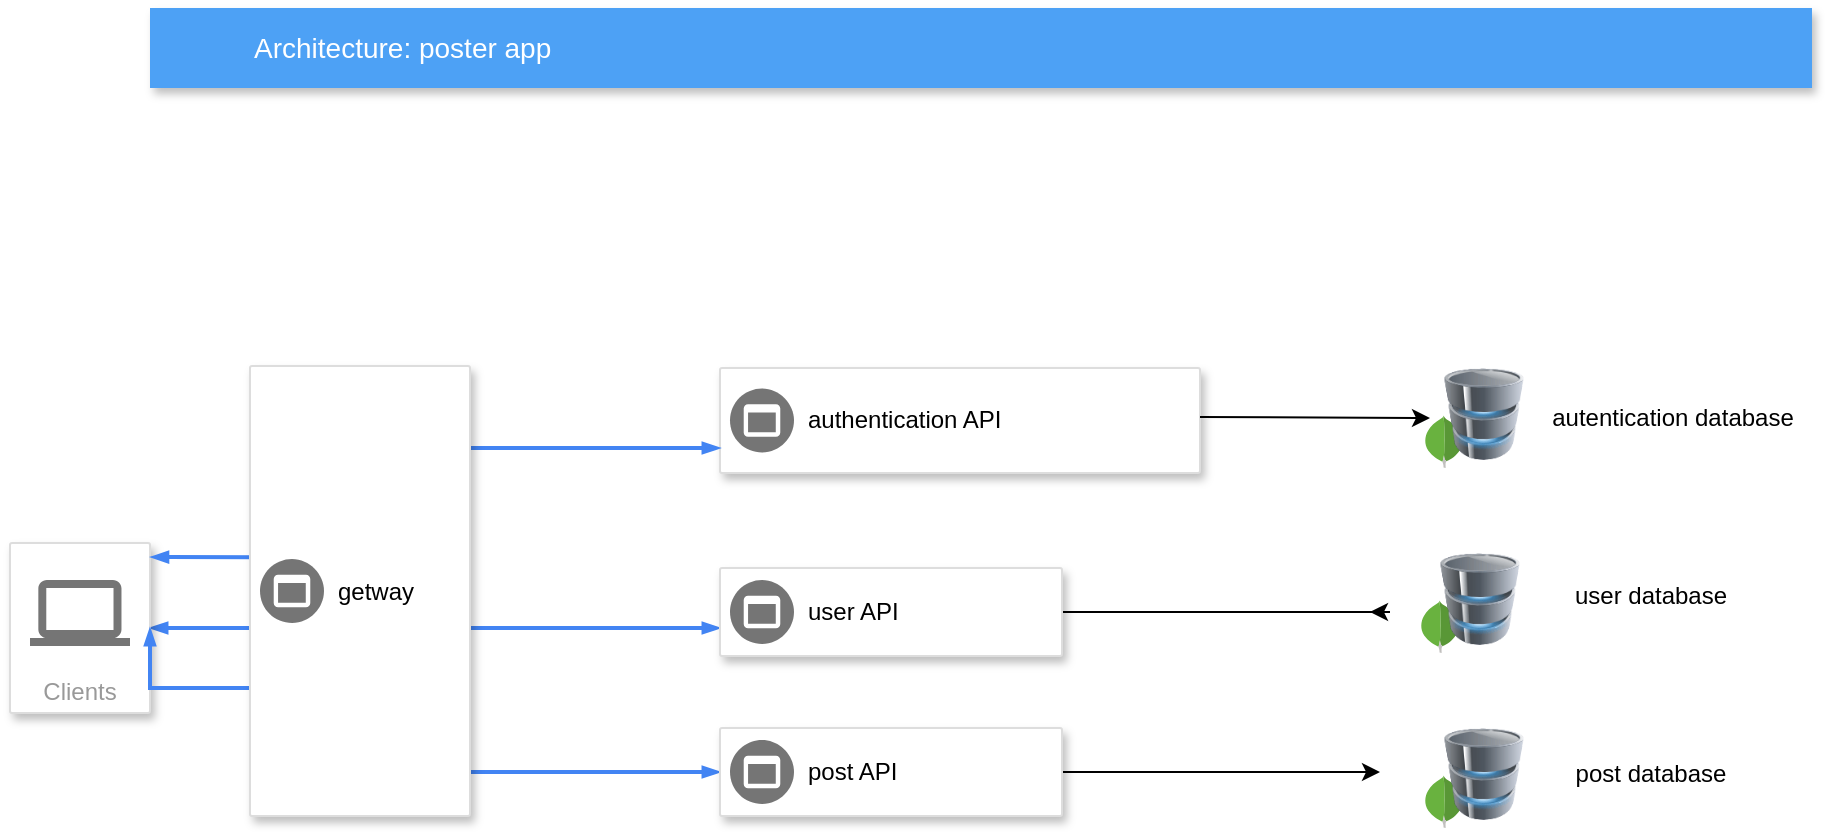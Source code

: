 <mxfile>
    <diagram id="f106602c-feb2-e66a-4537-3a34d633f6aa" name="Page-1">
        <mxGraphModel dx="949" dy="424" grid="1" gridSize="10" guides="1" tooltips="1" connect="1" arrows="1" fold="1" page="1" pageScale="1" pageWidth="1169" pageHeight="827" background="none" math="0" shadow="0">
            <root>
                <mxCell id="0"/>
                <mxCell id="1" parent="0"/>
                <mxCell id="2" value="Architecture: poster app" style="fillColor=#4DA1F5;strokeColor=none;shadow=1;gradientColor=none;fontSize=14;align=left;spacingLeft=50;fontColor=#ffffff;html=1;" parent="1" vertex="1">
                    <mxGeometry x="190" y="20" width="831" height="40" as="geometry"/>
                </mxCell>
                <mxCell id="507" style="edgeStyle=orthogonalEdgeStyle;rounded=0;html=1;labelBackgroundColor=none;startArrow=blockThin;startFill=1;endArrow=blockThin;endFill=1;jettySize=auto;orthogonalLoop=1;strokeColor=#4284F3;strokeWidth=2;fontSize=10;fontColor=#999999;align=center;dashed=0;endSize=4;startSize=4;" parent="1" source="495" target="497" edge="1">
                    <mxGeometry relative="1" as="geometry">
                        <Array as="points">
                            <mxPoint x="310" y="330"/>
                            <mxPoint x="310" y="330"/>
                        </Array>
                    </mxGeometry>
                </mxCell>
                <mxCell id="495" value="Clients" style="strokeColor=#dddddd;fillColor=#ffffff;shadow=1;strokeWidth=1;rounded=1;absoluteArcSize=1;arcSize=2;labelPosition=center;verticalLabelPosition=middle;align=center;verticalAlign=bottom;spacingLeft=0;fontColor=#999999;fontSize=12;whiteSpace=wrap;spacingBottom=2;html=1;" parent="1" vertex="1">
                    <mxGeometry x="120" y="287.5" width="70" height="85" as="geometry"/>
                </mxCell>
                <mxCell id="496" value="" style="dashed=0;connectable=0;html=1;fillColor=#757575;strokeColor=none;shape=mxgraph.gcp2.laptop;part=1;" parent="495" vertex="1">
                    <mxGeometry x="0.5" width="50" height="33" relative="1" as="geometry">
                        <mxPoint x="-25" y="18.5" as="offset"/>
                    </mxGeometry>
                </mxCell>
                <mxCell id="509" style="edgeStyle=orthogonalEdgeStyle;rounded=0;html=1;labelBackgroundColor=none;startArrow=blockThin;startFill=1;endArrow=blockThin;endFill=1;jettySize=auto;orthogonalLoop=1;strokeColor=#4284F3;strokeWidth=2;fontSize=10;fontColor=#999999;align=center;dashed=0;endSize=4;startSize=4;exitX=1;exitY=0.5;exitDx=0;exitDy=0;entryX=0;entryY=0.5;entryDx=0;entryDy=0;" parent="1" source="495" target="FR1XyxJ5QNdVu9Rfvc06-522" edge="1">
                    <mxGeometry relative="1" as="geometry">
                        <mxPoint x="350" y="240" as="targetPoint"/>
                        <Array as="points">
                            <mxPoint x="190" y="360"/>
                            <mxPoint x="340" y="360"/>
                            <mxPoint x="340" y="402"/>
                        </Array>
                    </mxGeometry>
                </mxCell>
                <mxCell id="FR1XyxJ5QNdVu9Rfvc06-528" value="" style="edgeStyle=orthogonalEdgeStyle;rounded=0;orthogonalLoop=1;jettySize=auto;html=1;" parent="1" source="497" edge="1">
                    <mxGeometry relative="1" as="geometry">
                        <mxPoint x="800" y="322" as="targetPoint"/>
                        <Array as="points">
                            <mxPoint x="810" y="322"/>
                        </Array>
                    </mxGeometry>
                </mxCell>
                <mxCell id="497" value="" style="strokeColor=#dddddd;fillColor=#ffffff;shadow=1;strokeWidth=1;rounded=1;absoluteArcSize=1;arcSize=2;fontSize=10;fontColor=#999999;align=left;html=1;" parent="1" vertex="1">
                    <mxGeometry x="475" y="300" width="171" height="44" as="geometry"/>
                </mxCell>
                <mxCell id="498" value="user API" style="dashed=0;connectable=0;html=1;fillColor=#757575;strokeColor=none;shape=mxgraph.gcp2.frontend_platform_services;part=1;labelPosition=right;verticalLabelPosition=middle;align=left;verticalAlign=middle;spacingLeft=5;fontColor=#000000;fontSize=12;" parent="497" vertex="1">
                    <mxGeometry y="0.5" width="32" height="32" relative="1" as="geometry">
                        <mxPoint x="5" y="-16" as="offset"/>
                    </mxGeometry>
                </mxCell>
                <mxCell id="FR1XyxJ5QNdVu9Rfvc06-516" value="" style="strokeColor=#dddddd;fillColor=#ffffff;shadow=1;strokeWidth=1;rounded=1;absoluteArcSize=1;arcSize=2;fontSize=10;fontColor=#999999;align=left;html=1;" parent="1" vertex="1">
                    <mxGeometry x="475" y="200" width="240" height="52.5" as="geometry"/>
                </mxCell>
                <mxCell id="FR1XyxJ5QNdVu9Rfvc06-517" value="authentication API" style="dashed=0;connectable=0;html=1;fillColor=#757575;strokeColor=none;shape=mxgraph.gcp2.frontend_platform_services;part=1;labelPosition=right;verticalLabelPosition=middle;align=left;verticalAlign=middle;spacingLeft=5;fontColor=#000000;fontSize=12;" parent="FR1XyxJ5QNdVu9Rfvc06-516" vertex="1">
                    <mxGeometry y="0.5" width="32" height="32" relative="1" as="geometry">
                        <mxPoint x="5" y="-16" as="offset"/>
                    </mxGeometry>
                </mxCell>
                <mxCell id="FR1XyxJ5QNdVu9Rfvc06-518" value="dwt" style="edgeStyle=orthogonalEdgeStyle;rounded=0;html=1;labelBackgroundColor=none;startArrow=blockThin;startFill=1;endArrow=blockThin;endFill=1;jettySize=auto;orthogonalLoop=1;strokeColor=#4284F3;strokeWidth=2;fontSize=10;fontColor=#999999;align=center;dashed=0;endSize=4;startSize=4;exitX=1.006;exitY=0.083;exitDx=0;exitDy=0;exitPerimeter=0;" parent="1" source="495" target="FR1XyxJ5QNdVu9Rfvc06-516" edge="1">
                    <mxGeometry relative="1" as="geometry">
                        <mxPoint x="210" y="292" as="sourcePoint"/>
                        <mxPoint x="350" y="100" as="targetPoint"/>
                        <Array as="points">
                            <mxPoint x="340" y="295"/>
                            <mxPoint x="340" y="240"/>
                        </Array>
                    </mxGeometry>
                </mxCell>
                <mxCell id="FR1XyxJ5QNdVu9Rfvc06-530" value="" style="edgeStyle=orthogonalEdgeStyle;rounded=0;orthogonalLoop=1;jettySize=auto;html=1;" parent="1" source="FR1XyxJ5QNdVu9Rfvc06-522" edge="1">
                    <mxGeometry relative="1" as="geometry">
                        <mxPoint x="805" y="402" as="targetPoint"/>
                        <Array as="points">
                            <mxPoint x="800" y="402"/>
                            <mxPoint x="800" y="402"/>
                        </Array>
                    </mxGeometry>
                </mxCell>
                <mxCell id="FR1XyxJ5QNdVu9Rfvc06-522" value="" style="strokeColor=#dddddd;fillColor=#ffffff;shadow=1;strokeWidth=1;rounded=1;absoluteArcSize=1;arcSize=2;fontSize=10;fontColor=#999999;align=left;html=1;" parent="1" vertex="1">
                    <mxGeometry x="475" y="380" width="171" height="44" as="geometry"/>
                </mxCell>
                <mxCell id="FR1XyxJ5QNdVu9Rfvc06-523" value="post API" style="dashed=0;connectable=0;html=1;fillColor=#757575;strokeColor=none;shape=mxgraph.gcp2.frontend_platform_services;part=1;labelPosition=right;verticalLabelPosition=middle;align=left;verticalAlign=middle;spacingLeft=5;fontColor=#000000;fontSize=12;" parent="FR1XyxJ5QNdVu9Rfvc06-522" vertex="1">
                    <mxGeometry y="0.5" width="32" height="32" relative="1" as="geometry">
                        <mxPoint x="5" y="-16" as="offset"/>
                    </mxGeometry>
                </mxCell>
                <mxCell id="FR1XyxJ5QNdVu9Rfvc06-541" value="user database" style="text;html=1;align=center;verticalAlign=middle;resizable=0;points=[];autosize=1;strokeColor=none;fillColor=none;" parent="1" vertex="1">
                    <mxGeometry x="895" y="303.5" width="90" height="20" as="geometry"/>
                </mxCell>
                <mxCell id="FR1XyxJ5QNdVu9Rfvc06-542" value="post database" style="text;html=1;align=center;verticalAlign=middle;resizable=0;points=[];autosize=1;strokeColor=none;fillColor=none;" parent="1" vertex="1">
                    <mxGeometry x="895" y="393" width="90" height="20" as="geometry"/>
                </mxCell>
                <mxCell id="FR1XyxJ5QNdVu9Rfvc06-546" value="" style="group" parent="1" vertex="1" connectable="0">
                    <mxGeometry x="827" y="380" width="50" height="50" as="geometry"/>
                </mxCell>
                <mxCell id="FR1XyxJ5QNdVu9Rfvc06-537" value="" style="dashed=0;outlineConnect=0;html=1;align=center;labelPosition=center;verticalLabelPosition=bottom;verticalAlign=top;shape=mxgraph.weblogos.mongodb" parent="FR1XyxJ5QNdVu9Rfvc06-546" vertex="1">
                    <mxGeometry y="23.8" width="20" height="26.2" as="geometry"/>
                </mxCell>
                <mxCell id="FR1XyxJ5QNdVu9Rfvc06-538" value="" style="image;html=1;image=img/lib/clip_art/computers/Database_128x128.png" parent="FR1XyxJ5QNdVu9Rfvc06-546" vertex="1">
                    <mxGeometry x="10" width="40" height="46" as="geometry"/>
                </mxCell>
                <mxCell id="FR1XyxJ5QNdVu9Rfvc06-547" value="" style="group" parent="1" vertex="1" connectable="0">
                    <mxGeometry x="825" y="292.5" width="50" height="50" as="geometry"/>
                </mxCell>
                <mxCell id="FR1XyxJ5QNdVu9Rfvc06-535" value="" style="dashed=0;outlineConnect=0;html=1;align=center;labelPosition=center;verticalLabelPosition=bottom;verticalAlign=top;shape=mxgraph.weblogos.mongodb" parent="FR1XyxJ5QNdVu9Rfvc06-547" vertex="1">
                    <mxGeometry y="23.8" width="20" height="26.2" as="geometry"/>
                </mxCell>
                <mxCell id="FR1XyxJ5QNdVu9Rfvc06-536" value="" style="image;html=1;image=img/lib/clip_art/computers/Database_128x128.png" parent="FR1XyxJ5QNdVu9Rfvc06-547" vertex="1">
                    <mxGeometry x="10" width="40" height="46" as="geometry"/>
                </mxCell>
                <mxCell id="FR1XyxJ5QNdVu9Rfvc06-548" value="" style="group" parent="1" vertex="1" connectable="0">
                    <mxGeometry x="827" y="200" width="50" height="50" as="geometry"/>
                </mxCell>
                <mxCell id="FR1XyxJ5QNdVu9Rfvc06-533" value="" style="dashed=0;outlineConnect=0;html=1;align=center;labelPosition=center;verticalLabelPosition=bottom;verticalAlign=top;shape=mxgraph.weblogos.mongodb" parent="FR1XyxJ5QNdVu9Rfvc06-548" vertex="1">
                    <mxGeometry y="23.8" width="20" height="26.2" as="geometry"/>
                </mxCell>
                <mxCell id="FR1XyxJ5QNdVu9Rfvc06-534" value="" style="image;html=1;image=img/lib/clip_art/computers/Database_128x128.png" parent="FR1XyxJ5QNdVu9Rfvc06-548" vertex="1">
                    <mxGeometry x="10" width="40" height="46" as="geometry"/>
                </mxCell>
                <mxCell id="510" value="autentication database" style="text;html=1;align=center;verticalAlign=middle;resizable=0;points=[];autosize=1;strokeColor=none;fillColor=none;" parent="1" vertex="1">
                    <mxGeometry x="881" y="215" width="140" height="20" as="geometry"/>
                </mxCell>
                <mxCell id="514" value="" style="edgeStyle=orthogonalEdgeStyle;rounded=0;orthogonalLoop=1;jettySize=auto;html=1;" parent="1" edge="1">
                    <mxGeometry relative="1" as="geometry">
                        <mxPoint x="830" y="225" as="targetPoint"/>
                        <mxPoint x="715" y="224.5" as="sourcePoint"/>
                        <Array as="points">
                            <mxPoint x="830" y="224.5"/>
                        </Array>
                    </mxGeometry>
                </mxCell>
                <mxCell id="515" value="" style="strokeColor=#dddddd;fillColor=#ffffff;shadow=1;strokeWidth=1;rounded=1;absoluteArcSize=1;arcSize=2;fontSize=10;fontColor=#999999;align=left;html=1;" vertex="1" parent="1">
                    <mxGeometry x="240" y="199" width="110" height="225" as="geometry"/>
                </mxCell>
                <mxCell id="516" value="getway" style="dashed=0;connectable=0;html=1;fillColor=#757575;strokeColor=none;shape=mxgraph.gcp2.frontend_platform_services;part=1;labelPosition=right;verticalLabelPosition=middle;align=left;verticalAlign=middle;spacingLeft=5;fontColor=#000000;fontSize=12;" vertex="1" parent="515">
                    <mxGeometry y="0.5" width="32" height="32" relative="1" as="geometry">
                        <mxPoint x="5" y="-16" as="offset"/>
                    </mxGeometry>
                </mxCell>
            </root>
        </mxGraphModel>
    </diagram>
</mxfile>